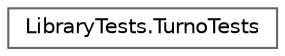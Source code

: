 digraph "Graphical Class Hierarchy"
{
 // INTERACTIVE_SVG=YES
 // LATEX_PDF_SIZE
  bgcolor="transparent";
  edge [fontname=Helvetica,fontsize=10,labelfontname=Helvetica,labelfontsize=10];
  node [fontname=Helvetica,fontsize=10,shape=box,height=0.2,width=0.4];
  rankdir="LR";
  Node0 [id="Node000000",label="LibraryTests.TurnoTests",height=0.2,width=0.4,color="grey40", fillcolor="white", style="filled",URL="$classLibraryTests_1_1TurnoTests.html",tooltip="Esta es la clase TurnoTests. Se encarga de comprobar sus funcionalidades."];
}
